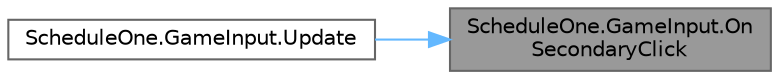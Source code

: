 digraph "ScheduleOne.GameInput.OnSecondaryClick"
{
 // LATEX_PDF_SIZE
  bgcolor="transparent";
  edge [fontname=Helvetica,fontsize=10,labelfontname=Helvetica,labelfontsize=10];
  node [fontname=Helvetica,fontsize=10,shape=box,height=0.2,width=0.4];
  rankdir="RL";
  Node1 [id="Node000001",label="ScheduleOne.GameInput.On\lSecondaryClick",height=0.2,width=0.4,color="gray40", fillcolor="grey60", style="filled", fontcolor="black",tooltip=" "];
  Node1 -> Node2 [id="edge1_Node000001_Node000002",dir="back",color="steelblue1",style="solid",tooltip=" "];
  Node2 [id="Node000002",label="ScheduleOne.GameInput.Update",height=0.2,width=0.4,color="grey40", fillcolor="white", style="filled",URL="$class_schedule_one_1_1_game_input.html#a0e0dc04641377287663fcf574eaad3be",tooltip=" "];
}
